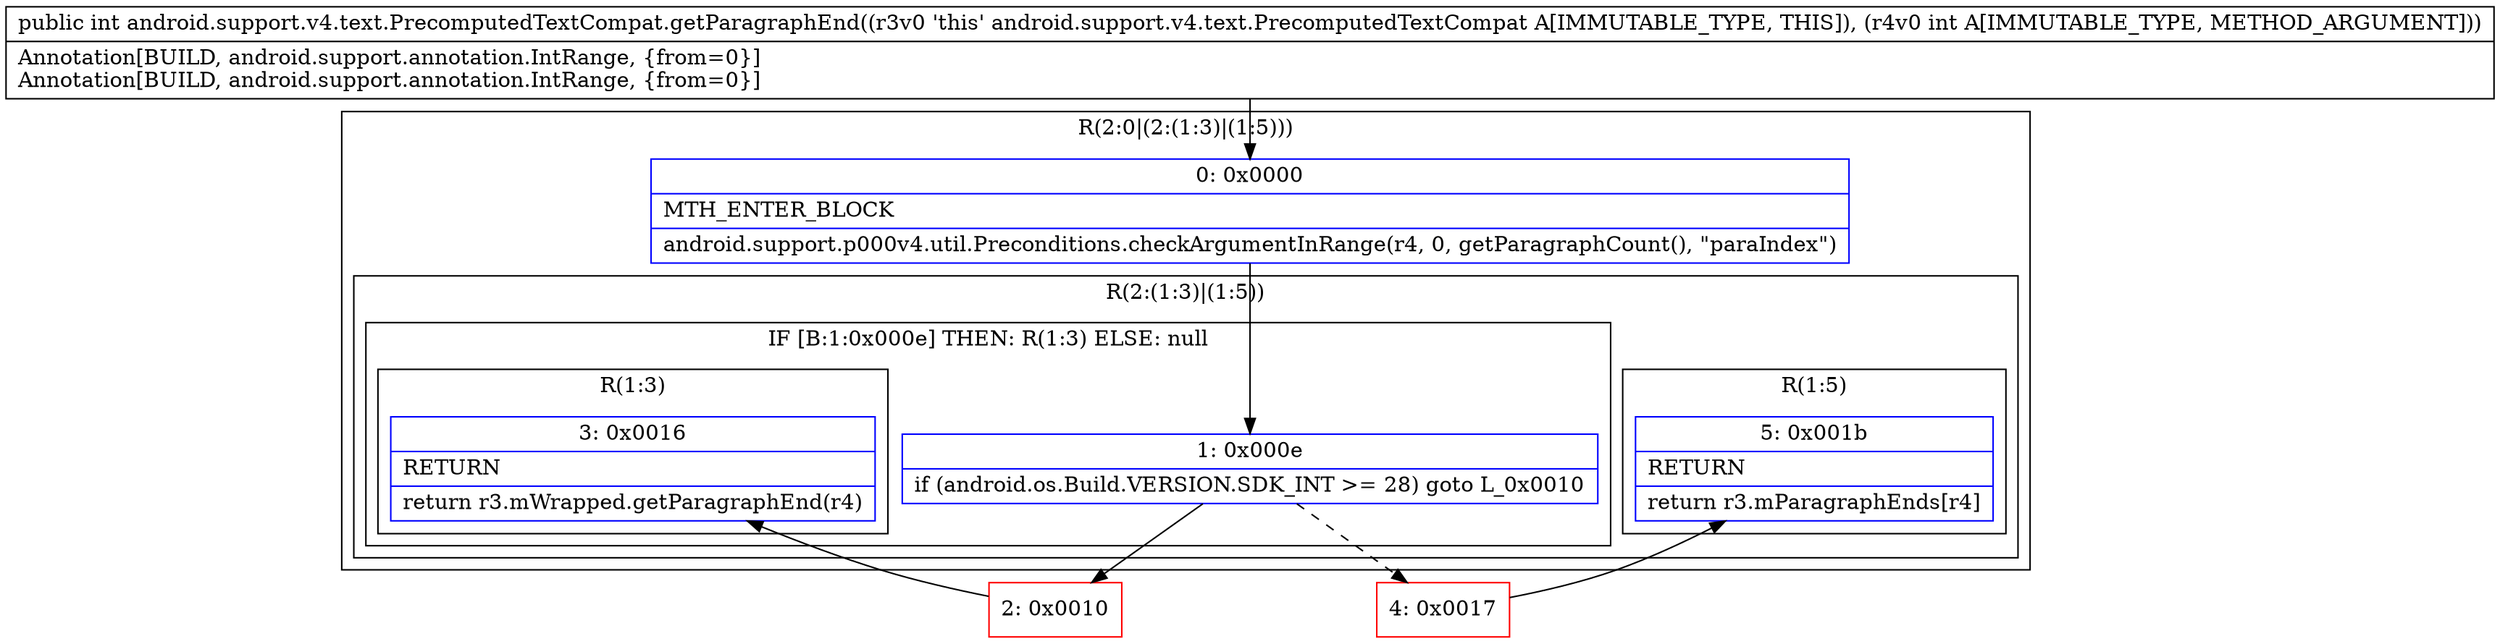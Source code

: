 digraph "CFG forandroid.support.v4.text.PrecomputedTextCompat.getParagraphEnd(I)I" {
subgraph cluster_Region_624950158 {
label = "R(2:0|(2:(1:3)|(1:5)))";
node [shape=record,color=blue];
Node_0 [shape=record,label="{0\:\ 0x0000|MTH_ENTER_BLOCK\l|android.support.p000v4.util.Preconditions.checkArgumentInRange(r4, 0, getParagraphCount(), \"paraIndex\")\l}"];
subgraph cluster_Region_1223074462 {
label = "R(2:(1:3)|(1:5))";
node [shape=record,color=blue];
subgraph cluster_IfRegion_1937656175 {
label = "IF [B:1:0x000e] THEN: R(1:3) ELSE: null";
node [shape=record,color=blue];
Node_1 [shape=record,label="{1\:\ 0x000e|if (android.os.Build.VERSION.SDK_INT \>= 28) goto L_0x0010\l}"];
subgraph cluster_Region_298141959 {
label = "R(1:3)";
node [shape=record,color=blue];
Node_3 [shape=record,label="{3\:\ 0x0016|RETURN\l|return r3.mWrapped.getParagraphEnd(r4)\l}"];
}
}
subgraph cluster_Region_1266426682 {
label = "R(1:5)";
node [shape=record,color=blue];
Node_5 [shape=record,label="{5\:\ 0x001b|RETURN\l|return r3.mParagraphEnds[r4]\l}"];
}
}
}
Node_2 [shape=record,color=red,label="{2\:\ 0x0010}"];
Node_4 [shape=record,color=red,label="{4\:\ 0x0017}"];
MethodNode[shape=record,label="{public int android.support.v4.text.PrecomputedTextCompat.getParagraphEnd((r3v0 'this' android.support.v4.text.PrecomputedTextCompat A[IMMUTABLE_TYPE, THIS]), (r4v0 int A[IMMUTABLE_TYPE, METHOD_ARGUMENT]))  | Annotation[BUILD, android.support.annotation.IntRange, \{from=0\}]\lAnnotation[BUILD, android.support.annotation.IntRange, \{from=0\}]\l}"];
MethodNode -> Node_0;
Node_0 -> Node_1;
Node_1 -> Node_2;
Node_1 -> Node_4[style=dashed];
Node_2 -> Node_3;
Node_4 -> Node_5;
}

